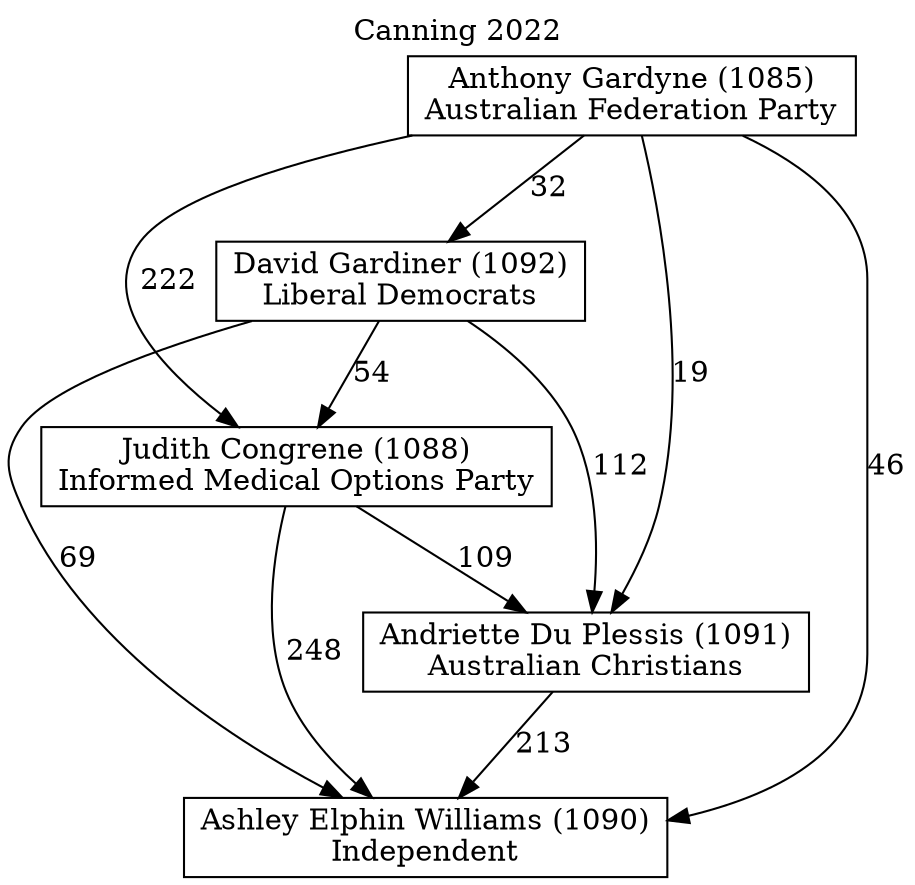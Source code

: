 // House preference flow
digraph "Ashley Elphin Williams (1090)_Canning_2022" {
	graph [label="Canning 2022" labelloc=t mclimit=10]
	node [shape=box]
	"Ashley Elphin Williams (1090)" [label="Ashley Elphin Williams (1090)
Independent"]
	"Andriette Du Plessis (1091)" [label="Andriette Du Plessis (1091)
Australian Christians"]
	"Judith Congrene (1088)" [label="Judith Congrene (1088)
Informed Medical Options Party"]
	"David Gardiner (1092)" [label="David Gardiner (1092)
Liberal Democrats"]
	"Anthony Gardyne (1085)" [label="Anthony Gardyne (1085)
Australian Federation Party"]
	"Andriette Du Plessis (1091)" -> "Ashley Elphin Williams (1090)" [label=213]
	"Judith Congrene (1088)" -> "Andriette Du Plessis (1091)" [label=109]
	"David Gardiner (1092)" -> "Judith Congrene (1088)" [label=54]
	"Anthony Gardyne (1085)" -> "David Gardiner (1092)" [label=32]
	"Judith Congrene (1088)" -> "Ashley Elphin Williams (1090)" [label=248]
	"David Gardiner (1092)" -> "Ashley Elphin Williams (1090)" [label=69]
	"Anthony Gardyne (1085)" -> "Ashley Elphin Williams (1090)" [label=46]
	"Anthony Gardyne (1085)" -> "Judith Congrene (1088)" [label=222]
	"David Gardiner (1092)" -> "Andriette Du Plessis (1091)" [label=112]
	"Anthony Gardyne (1085)" -> "Andriette Du Plessis (1091)" [label=19]
}
